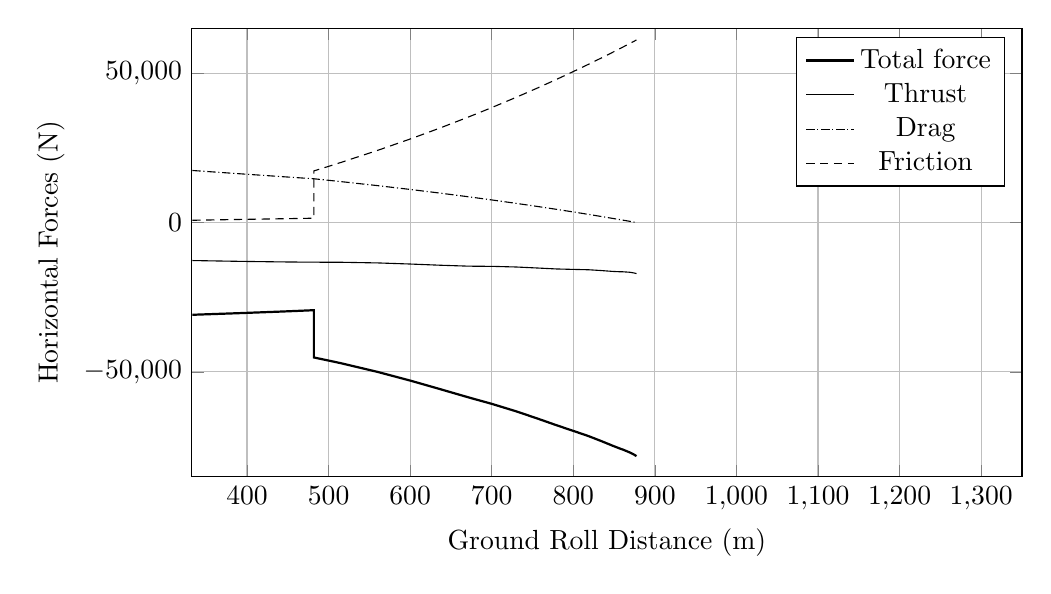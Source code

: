 %HorizontalForces_vs_GroundDistance
\begin{tikzpicture}

\begin{axis}[
width=\textwidth,
height=0.6\textwidth,
scaled ticks=false, tick label style={/pgf/number format/fixed},
xmin=332.247,
xmax=1350,
xlabel={Ground Roll Distance (m)},
xmajorgrids,
ymin=-85000,
ymax=65000,
ylabel={Horizontal Forces (N)},
ymajorgrids,
legend entries = {Total force\\Thrust\\Drag\\Friction\\}
]

\addplot [
color=black,
thick
]
table[row sep=crcr]{
332.999	-30875.64\\
340.508	-30805.293\\
391.628	-30317.394\\
441.289	-29805.541\\
451.048	-29697.759\\
460.749	-29587.679\\
470.394	-29475.102\\
479.982	-29359.836\\
481.893	-29336.443\\
481.916	-29336.163\\
481.932	-29335.963\\
481.938	-29335.893\\
481.941	-29335.852\\
481.944	-29335.818\\
481.945	-45154.243\\
481.945	-45154.285\\
481.952	-45154.7\\
482.024	-45158.853\\
482.743	-45200.353\\
489.903	-45612.733\\
500.276	-46206.002\\
515.307	-47087.995\\
560.281	-49999.601\\
600.691	-52939.033\\
636.57	-55738.216\\
669.116	-58318.841\\
680.0	-59160.302\\
690.755	-59966.761\\
700.456	-60707.354\\
730.031	-63182.379\\
756.193	-65600.505\\
779.116	-67801.98\\
799.662	-69689.681\\
818.844	-71485.36\\
834.626	-73163.384\\
848.014	-74661.615\\
857.498	-75665.974\\
859.009	-75809.969\\
860.975	-76000.138\\
869.211	-76929.127\\
874.603	-77689.099\\
877.215	-78129.53\\
877.401	-78164.725\\
877.42	-78168.39\\
};

\addplot [
color=black,
solid
]
table[row sep=crcr]{
332.999	-12726.131\\
340.508	-12763.245\\
391.628	-13000.421\\
441.289	-13181.468\\
451.048	-13208.429\\
460.749	-13231.81\\
470.394	-13251.412\\
479.982	-13267.04\\
481.893	-13269.672\\
481.916	-13269.703\\
481.932	-13269.724\\
481.938	-13269.732\\
481.941	-13269.736\\
481.944	-13269.74\\
481.945	-13269.742\\
481.945	-13269.743\\
481.952	-13269.758\\
482.024	-13269.905\\
482.743	-13271.346\\
489.903	-13282.645\\
500.276	-13288.319\\
515.307	-13305.357\\
560.281	-13525.292\\
600.691	-13899.759\\
636.57	-14294.048\\
669.116	-14584.688\\
680.0	-14637.329\\
690.755	-14653.395\\
700.456	-14671.881\\
730.031	-14887.592\\
756.193	-15227.76\\
779.116	-15542.832\\
799.662	-15687.549\\
818.844	-15813.251\\
834.626	-16083.245\\
848.014	-16360.69\\
857.498	-16485.416\\
859.009	-16488.262\\
860.975	-16494.325\\
869.211	-16646.526\\
874.603	-16892.254\\
877.215	-17081.628\\
877.401	-17098.899\\
877.42	-17100.75\\
};

\addplot [
color=black,
densely dashdotted
]
table[row sep=crcr]{
332.999	17404.413\\
340.508	17261.212\\
391.628	16294.98\\
441.289	15371.624\\
451.048	15192.068\\
460.749	15014.217\\
470.394	14838.076\\
479.982	14663.647\\
481.893	14628.967\\
481.916	14628.553\\
481.932	14628.257\\
481.938	14628.154\\
481.941	14628.094\\
481.944	14628.043\\
481.945	14628.022\\
481.945	14628.002\\
481.952	14627.801\\
482.024	14625.794\\
482.743	14605.714\\
489.903	14404.672\\
500.276	14110.141\\
515.307	13676.583\\
560.281	12327.385\\
600.691	11041.699\\
636.57	9836.248\\
669.116	8688.395\\
680.0	8292.999\\
690.755	7896.816\\
700.456	7534.86\\
730.031	6402.381\\
756.193	5360.807\\
779.116	4415.249\\
799.662	3541.58\\
818.844	2704.505\\
834.626	1998.732\\
848.014	1386.814\\
857.498	945.898\\
859.009	875.147\\
860.975	782.865\\
869.211	393.5\\
874.603	135.736\\
877.215	9.894\\
877.401	0.91\\
877.42	4.463E-13\\
};

\addplot [
color=black,
densely dashed
]
table[row sep=crcr]{
332.999	745.095\\
340.508	780.836\\
391.628	1021.993\\
441.289	1252.448\\
451.048	1297.263\\
460.749	1341.652\\
470.394	1385.614\\
479.982	1429.149\\
481.893	1437.804\\
481.916	1437.907\\
481.932	1437.981\\
481.938	1438.007\\
481.941	1438.022\\
481.944	1438.035\\
481.945	17256.48\\
481.945	17256.54\\
481.952	17257.141\\
482.024	17263.154\\
482.743	17323.293\\
489.903	17925.416\\
500.276	18807.543\\
515.307	20106.056\\
560.281	24146.924\\
600.691	27997.574\\
636.57	31607.921\\
669.116	35045.759\\
680.0	36229.974\\
690.755	37416.551\\
700.456	38500.613\\
730.031	41892.405\\
756.193	45011.937\\
779.116	47843.899\\
799.662	50460.552\\
818.844	52967.603\\
834.626	55081.407\\
848.014	56914.111\\
857.498	58234.66\\
859.009	58446.56\\
860.975	58722.949\\
869.211	59889.101\\
874.603	60661.108\\
877.215	61038.008\\
877.401	61064.916\\
877.42	61067.64\\
};
\end{axis}
\end{tikzpicture}%
